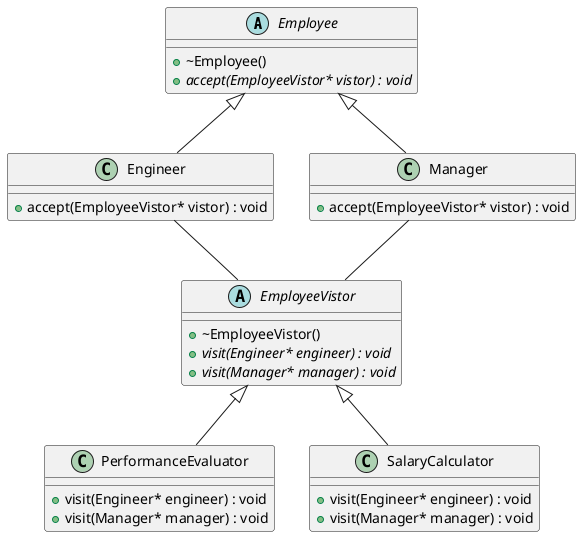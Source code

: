 @startuml





/' Objects '/

abstract class Employee {
	+~Employee()
	+{abstract} accept(EmployeeVistor* vistor) : void
}


abstract class EmployeeVistor {
	+~EmployeeVistor()
	+{abstract} visit(Engineer* engineer) : void
	+{abstract} visit(Manager* manager) : void
}


class Engineer {
	+accept(EmployeeVistor* vistor) : void
}


class Manager {
	+accept(EmployeeVistor* vistor) : void
}


class PerformanceEvaluator {
	+visit(Engineer* engineer) : void
	+visit(Manager* manager) : void
}


class SalaryCalculator {
	+visit(Engineer* engineer) : void
	+visit(Manager* manager) : void
}





/' Inheritance relationships '/

Employee <|-- Engineer


Employee <|-- Manager


EmployeeVistor <|-- PerformanceEvaluator


EmployeeVistor <|-- SalaryCalculator





/' Aggregation relationships '/
Manager -- EmployeeVistor
Engineer -- EmployeeVistor
/' Composition relationships '/



/' Nested objects '/



@enduml
